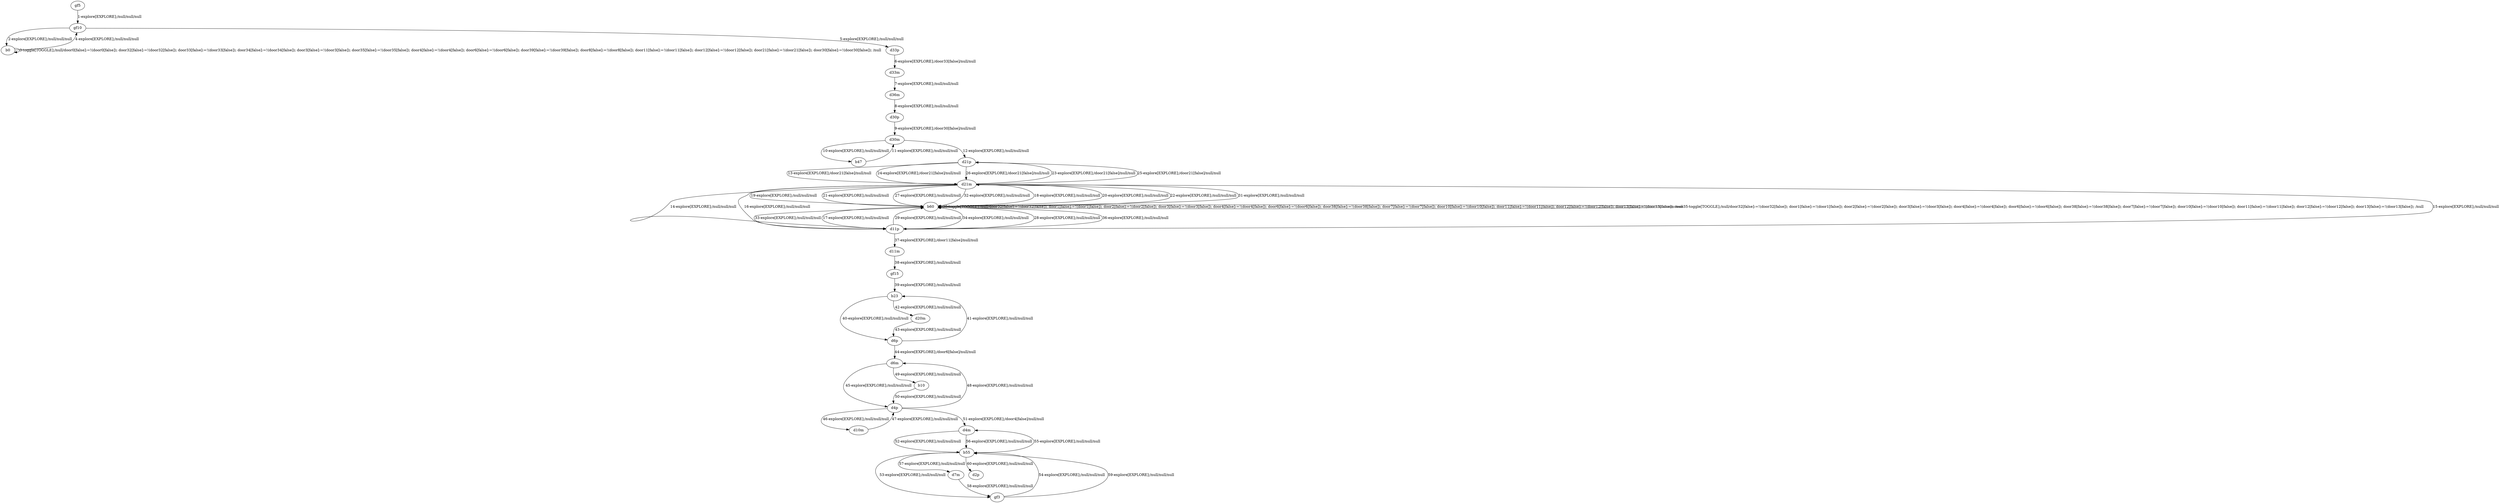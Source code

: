 # Total number of goals covered by this test: 1
# b55 --> d2p

digraph g {
"gf5" -> "gf10" [label = "1-explore[EXPLORE];/null/null/null"];
"gf10" -> "b0" [label = "2-explore[EXPLORE];/null/null/null"];
"b0" -> "b0" [label = "3-toggle[TOGGLE];/null/door0[false]:=!(door0[false]); door32[false]:=!(door32[false]); door33[false]:=!(door33[false]); door34[false]:=!(door34[false]); door3[false]:=!(door3[false]); door35[false]:=!(door35[false]); door4[false]:=!(door4[false]); door6[false]:=!(door6[false]); door39[false]:=!(door39[false]); door8[false]:=!(door8[false]); door11[false]:=!(door11[false]); door12[false]:=!(door12[false]); door21[false]:=!(door21[false]); door30[false]:=!(door30[false]); /null"];
"b0" -> "gf10" [label = "4-explore[EXPLORE];/null/null/null"];
"gf10" -> "d33p" [label = "5-explore[EXPLORE];/null/null/null"];
"d33p" -> "d33m" [label = "6-explore[EXPLORE];/door33[false]/null/null"];
"d33m" -> "d36m" [label = "7-explore[EXPLORE];/null/null/null"];
"d36m" -> "d30p" [label = "8-explore[EXPLORE];/null/null/null"];
"d30p" -> "d30m" [label = "9-explore[EXPLORE];/door30[false]/null/null"];
"d30m" -> "b47" [label = "10-explore[EXPLORE];/null/null/null"];
"b47" -> "d30m" [label = "11-explore[EXPLORE];/null/null/null"];
"d30m" -> "d21p" [label = "12-explore[EXPLORE];/null/null/null"];
"d21p" -> "d21m" [label = "13-explore[EXPLORE];/door21[false]/null/null"];
"d21m" -> "d11p" [label = "14-explore[EXPLORE];/null/null/null"];
"d11p" -> "d21m" [label = "15-explore[EXPLORE];/null/null/null"];
"d21m" -> "d11p" [label = "16-explore[EXPLORE];/null/null/null"];
"d11p" -> "b60" [label = "17-explore[EXPLORE];/null/null/null"];
"b60" -> "d21m" [label = "18-explore[EXPLORE];/null/null/null"];
"d21m" -> "b60" [label = "19-explore[EXPLORE];/null/null/null"];
"b60" -> "d21m" [label = "20-explore[EXPLORE];/null/null/null"];
"d21m" -> "b60" [label = "21-explore[EXPLORE];/null/null/null"];
"b60" -> "d21m" [label = "22-explore[EXPLORE];/null/null/null"];
"d21m" -> "d21p" [label = "23-explore[EXPLORE];/door21[false]/null/null"];
"d21p" -> "d21m" [label = "24-explore[EXPLORE];/door21[false]/null/null"];
"d21m" -> "d21p" [label = "25-explore[EXPLORE];/door21[false]/null/null"];
"d21p" -> "d21m" [label = "26-explore[EXPLORE];/door21[false]/null/null"];
"d21m" -> "b60" [label = "27-explore[EXPLORE];/null/null/null"];
"b60" -> "d11p" [label = "28-explore[EXPLORE];/null/null/null"];
"d11p" -> "b60" [label = "29-explore[EXPLORE];/null/null/null"];
"b60" -> "b60" [label = "30-toggle[TOGGLE];/null/door32[false]:=!(door32[false]); door1[false]:=!(door1[false]); door2[false]:=!(door2[false]); door3[false]:=!(door3[false]); door4[false]:=!(door4[false]); door6[false]:=!(door6[false]); door38[false]:=!(door38[false]); door7[false]:=!(door7[false]); door10[false]:=!(door10[false]); door11[false]:=!(door11[false]); door12[false]:=!(door12[false]); door13[false]:=!(door13[false]); /null"];
"b60" -> "d21m" [label = "31-explore[EXPLORE];/null/null/null"];
"d21m" -> "b60" [label = "32-explore[EXPLORE];/null/null/null"];
"b60" -> "d11p" [label = "33-explore[EXPLORE];/null/null/null"];
"d11p" -> "b60" [label = "34-explore[EXPLORE];/null/null/null"];
"b60" -> "b60" [label = "35-toggle[TOGGLE];/null/door32[false]:=!(door32[false]); door1[false]:=!(door1[false]); door2[false]:=!(door2[false]); door3[false]:=!(door3[false]); door4[false]:=!(door4[false]); door6[false]:=!(door6[false]); door38[false]:=!(door38[false]); door7[false]:=!(door7[false]); door10[false]:=!(door10[false]); door11[false]:=!(door11[false]); door12[false]:=!(door12[false]); door13[false]:=!(door13[false]); /null"];
"b60" -> "d11p" [label = "36-explore[EXPLORE];/null/null/null"];
"d11p" -> "d11m" [label = "37-explore[EXPLORE];/door11[false]/null/null"];
"d11m" -> "gf15" [label = "38-explore[EXPLORE];/null/null/null"];
"gf15" -> "b23" [label = "39-explore[EXPLORE];/null/null/null"];
"b23" -> "d6p" [label = "40-explore[EXPLORE];/null/null/null"];
"d6p" -> "b23" [label = "41-explore[EXPLORE];/null/null/null"];
"b23" -> "d20m" [label = "42-explore[EXPLORE];/null/null/null"];
"d20m" -> "d6p" [label = "43-explore[EXPLORE];/null/null/null"];
"d6p" -> "d6m" [label = "44-explore[EXPLORE];/door6[false]/null/null"];
"d6m" -> "d4p" [label = "45-explore[EXPLORE];/null/null/null"];
"d4p" -> "d10m" [label = "46-explore[EXPLORE];/null/null/null"];
"d10m" -> "d4p" [label = "47-explore[EXPLORE];/null/null/null"];
"d4p" -> "d6m" [label = "48-explore[EXPLORE];/null/null/null"];
"d6m" -> "b10" [label = "49-explore[EXPLORE];/null/null/null"];
"b10" -> "d4p" [label = "50-explore[EXPLORE];/null/null/null"];
"d4p" -> "d4m" [label = "51-explore[EXPLORE];/door4[false]/null/null"];
"d4m" -> "b55" [label = "52-explore[EXPLORE];/null/null/null"];
"b55" -> "gf3" [label = "53-explore[EXPLORE];/null/null/null"];
"gf3" -> "b55" [label = "54-explore[EXPLORE];/null/null/null"];
"b55" -> "d4m" [label = "55-explore[EXPLORE];/null/null/null"];
"d4m" -> "b55" [label = "56-explore[EXPLORE];/null/null/null"];
"b55" -> "d7m" [label = "57-explore[EXPLORE];/null/null/null"];
"d7m" -> "gf3" [label = "58-explore[EXPLORE];/null/null/null"];
"gf3" -> "b55" [label = "59-explore[EXPLORE];/null/null/null"];
"b55" -> "d2p" [label = "60-explore[EXPLORE];/null/null/null"];
}